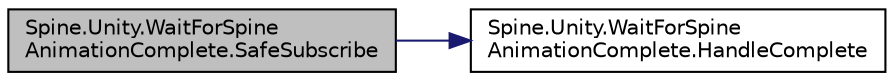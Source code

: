digraph "Spine.Unity.WaitForSpineAnimationComplete.SafeSubscribe"
{
 // LATEX_PDF_SIZE
  edge [fontname="Helvetica",fontsize="10",labelfontname="Helvetica",labelfontsize="10"];
  node [fontname="Helvetica",fontsize="10",shape=record];
  rankdir="LR";
  Node1 [label="Spine.Unity.WaitForSpine\lAnimationComplete.SafeSubscribe",height=0.2,width=0.4,color="black", fillcolor="grey75", style="filled", fontcolor="black",tooltip=" "];
  Node1 -> Node2 [color="midnightblue",fontsize="10",style="solid"];
  Node2 [label="Spine.Unity.WaitForSpine\lAnimationComplete.HandleComplete",height=0.2,width=0.4,color="black", fillcolor="white", style="filled",URL="$class_spine_1_1_unity_1_1_wait_for_spine_animation_complete.html#acdc1ecf6e289d312b0455871cf40abc8",tooltip=" "];
}
